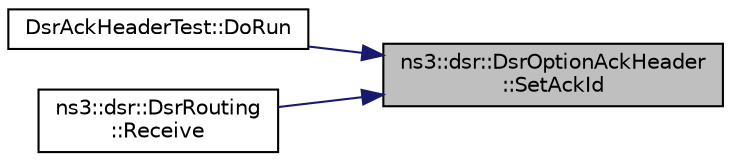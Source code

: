 digraph "ns3::dsr::DsrOptionAckHeader::SetAckId"
{
 // LATEX_PDF_SIZE
  edge [fontname="Helvetica",fontsize="10",labelfontname="Helvetica",labelfontsize="10"];
  node [fontname="Helvetica",fontsize="10",shape=record];
  rankdir="RL";
  Node1 [label="ns3::dsr::DsrOptionAckHeader\l::SetAckId",height=0.2,width=0.4,color="black", fillcolor="grey75", style="filled", fontcolor="black",tooltip="Set the Ack id number."];
  Node1 -> Node2 [dir="back",color="midnightblue",fontsize="10",style="solid",fontname="Helvetica"];
  Node2 [label="DsrAckHeaderTest::DoRun",height=0.2,width=0.4,color="black", fillcolor="white", style="filled",URL="$class_dsr_ack_header_test.html#a2e6ece48c16a167b15c3753d2c0fbb05",tooltip="Implementation to actually run this TestCase."];
  Node1 -> Node3 [dir="back",color="midnightblue",fontsize="10",style="solid",fontname="Helvetica"];
  Node3 [label="ns3::dsr::DsrRouting\l::Receive",height=0.2,width=0.4,color="black", fillcolor="white", style="filled",URL="$classns3_1_1dsr_1_1_dsr_routing.html#a4908cdae502d8bdca8a244d4420311e6",tooltip=" "];
}

